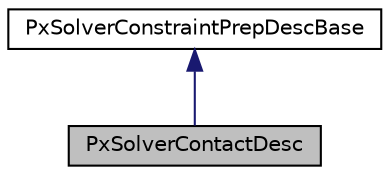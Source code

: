 digraph "PxSolverContactDesc"
{
  edge [fontname="Helvetica",fontsize="10",labelfontname="Helvetica",labelfontsize="10"];
  node [fontname="Helvetica",fontsize="10",shape=record];
  Node0 [label="PxSolverContactDesc",height=0.2,width=0.4,color="black", fillcolor="grey75", style="filled", fontcolor="black"];
  Node1 -> Node0 [dir="back",color="midnightblue",fontsize="10",style="solid",fontname="Helvetica"];
  Node1 [label="PxSolverConstraintPrepDescBase",height=0.2,width=0.4,color="black", fillcolor="white", style="filled",URL="$structPxSolverConstraintPrepDescBase.html"];
}
